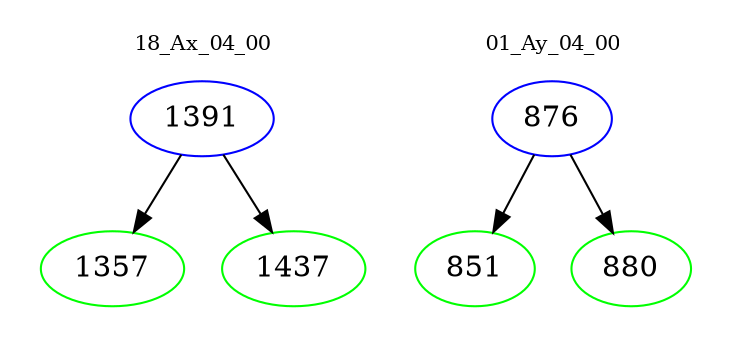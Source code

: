 digraph{
subgraph cluster_0 {
color = white
label = "18_Ax_04_00";
fontsize=10;
T0_1391 [label="1391", color="blue"]
T0_1391 -> T0_1357 [color="black"]
T0_1357 [label="1357", color="green"]
T0_1391 -> T0_1437 [color="black"]
T0_1437 [label="1437", color="green"]
}
subgraph cluster_1 {
color = white
label = "01_Ay_04_00";
fontsize=10;
T1_876 [label="876", color="blue"]
T1_876 -> T1_851 [color="black"]
T1_851 [label="851", color="green"]
T1_876 -> T1_880 [color="black"]
T1_880 [label="880", color="green"]
}
}
